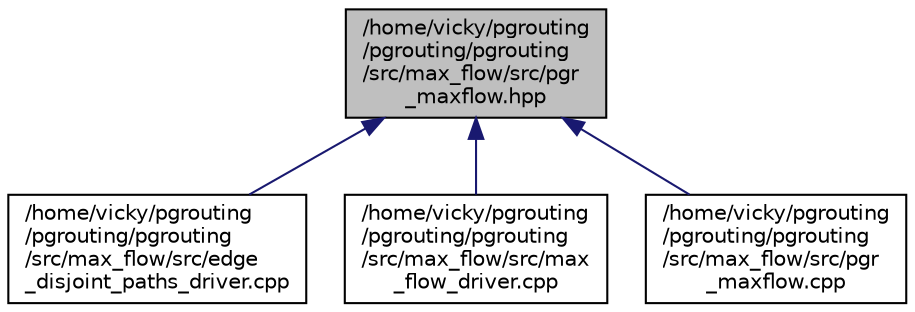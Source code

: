 digraph "/home/vicky/pgrouting/pgrouting/pgrouting/src/max_flow/src/pgr_maxflow.hpp"
{
  edge [fontname="Helvetica",fontsize="10",labelfontname="Helvetica",labelfontsize="10"];
  node [fontname="Helvetica",fontsize="10",shape=record];
  Node1 [label="/home/vicky/pgrouting\l/pgrouting/pgrouting\l/src/max_flow/src/pgr\l_maxflow.hpp",height=0.2,width=0.4,color="black", fillcolor="grey75", style="filled" fontcolor="black"];
  Node1 -> Node2 [dir="back",color="midnightblue",fontsize="10",style="solid",fontname="Helvetica"];
  Node2 [label="/home/vicky/pgrouting\l/pgrouting/pgrouting\l/src/max_flow/src/edge\l_disjoint_paths_driver.cpp",height=0.2,width=0.4,color="black", fillcolor="white", style="filled",URL="$edge__disjoint__paths__driver_8cpp.html"];
  Node1 -> Node3 [dir="back",color="midnightblue",fontsize="10",style="solid",fontname="Helvetica"];
  Node3 [label="/home/vicky/pgrouting\l/pgrouting/pgrouting\l/src/max_flow/src/max\l_flow_driver.cpp",height=0.2,width=0.4,color="black", fillcolor="white", style="filled",URL="$max__flow__driver_8cpp.html"];
  Node1 -> Node4 [dir="back",color="midnightblue",fontsize="10",style="solid",fontname="Helvetica"];
  Node4 [label="/home/vicky/pgrouting\l/pgrouting/pgrouting\l/src/max_flow/src/pgr\l_maxflow.cpp",height=0.2,width=0.4,color="black", fillcolor="white", style="filled",URL="$pgr__maxflow_8cpp.html"];
}
